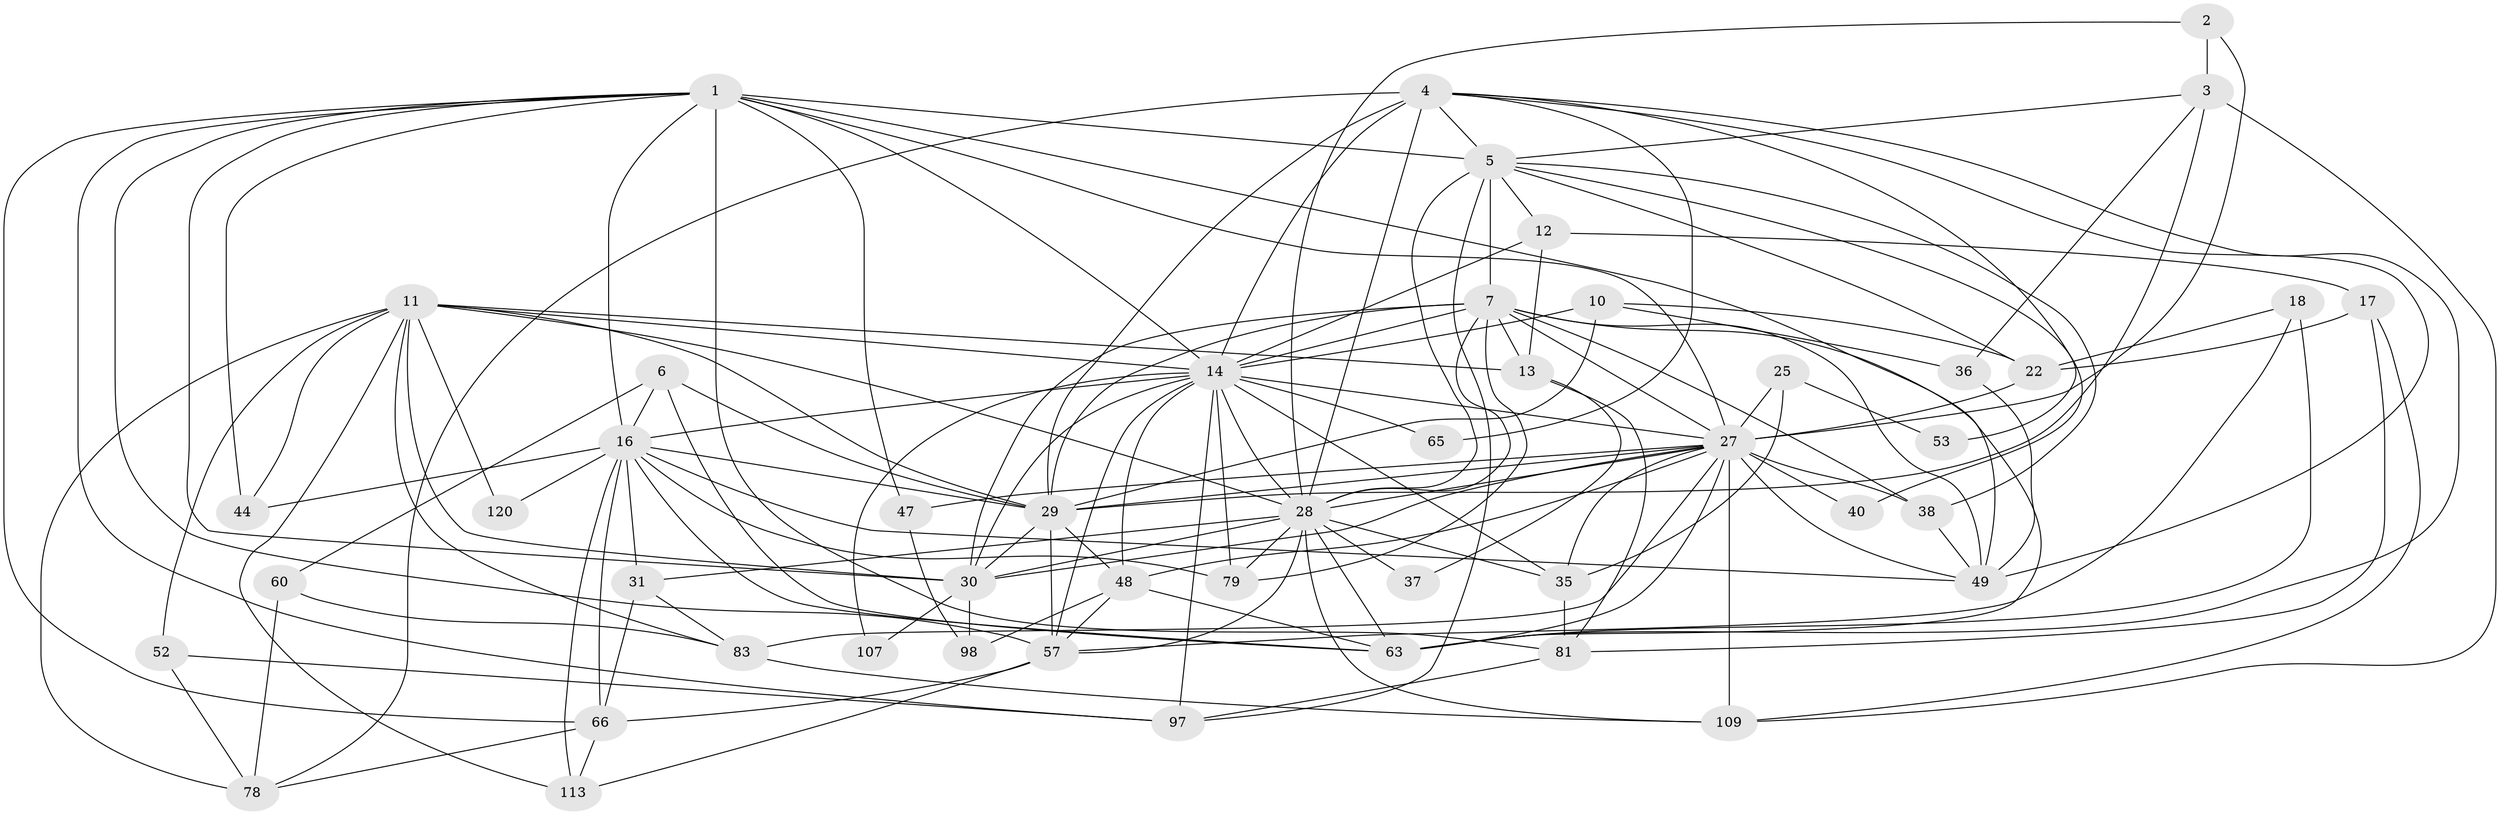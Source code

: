 // original degree distribution, {5: 0.15833333333333333, 3: 0.31666666666666665, 4: 0.275, 6: 0.08333333333333333, 8: 0.008333333333333333, 2: 0.10833333333333334, 7: 0.041666666666666664, 10: 0.008333333333333333}
// Generated by graph-tools (version 1.1) at 2025/18/03/04/25 18:18:55]
// undirected, 48 vertices, 143 edges
graph export_dot {
graph [start="1"]
  node [color=gray90,style=filled];
  1 [super="+9+46+19"];
  2;
  3 [super="+115+8"];
  4 [super="+42+50+15"];
  5 [super="+75+20+21+68"];
  6;
  7 [super="+32+43+62"];
  10 [super="+56"];
  11 [super="+26+24"];
  12 [super="+34"];
  13 [super="+45"];
  14 [super="+82+58"];
  16 [super="+111+23+87"];
  17 [super="+55"];
  18;
  22 [super="+94"];
  25;
  27 [super="+64+51"];
  28 [super="+61+69"];
  29 [super="+33"];
  30 [super="+67+41"];
  31 [super="+93"];
  35 [super="+100+39"];
  36 [super="+91"];
  37;
  38 [super="+59"];
  40 [super="+76"];
  44 [super="+112"];
  47 [super="+96"];
  48 [super="+102"];
  49 [super="+84"];
  52;
  53;
  57 [super="+104+74"];
  60 [super="+103"];
  63 [super="+89+114"];
  65;
  66;
  78 [super="+116"];
  79;
  81;
  83 [super="+119+105"];
  97;
  98;
  107;
  109 [super="+117"];
  113;
  120;
  1 -- 81;
  1 -- 66;
  1 -- 5;
  1 -- 57;
  1 -- 44;
  1 -- 49;
  1 -- 16;
  1 -- 97;
  1 -- 47;
  1 -- 14;
  1 -- 30;
  1 -- 27 [weight=2];
  2 -- 3;
  2 -- 28;
  2 -- 27;
  3 -- 29 [weight=2];
  3 -- 36;
  3 -- 109;
  3 -- 5;
  4 -- 65 [weight=2];
  4 -- 53;
  4 -- 78;
  4 -- 14 [weight=3];
  4 -- 28;
  4 -- 5;
  4 -- 49;
  4 -- 29;
  4 -- 63;
  5 -- 97;
  5 -- 28 [weight=2];
  5 -- 22;
  5 -- 7;
  5 -- 40;
  5 -- 12;
  5 -- 38;
  6 -- 16;
  6 -- 60;
  6 -- 63;
  6 -- 29;
  7 -- 79;
  7 -- 63 [weight=2];
  7 -- 49;
  7 -- 30;
  7 -- 38;
  7 -- 13;
  7 -- 14;
  7 -- 28;
  7 -- 29;
  7 -- 27;
  10 -- 29 [weight=2];
  10 -- 36;
  10 -- 22;
  10 -- 14;
  11 -- 113;
  11 -- 83;
  11 -- 29;
  11 -- 52;
  11 -- 120;
  11 -- 78;
  11 -- 44;
  11 -- 13;
  11 -- 28;
  11 -- 14;
  11 -- 30;
  12 -- 17;
  12 -- 14;
  12 -- 13;
  13 -- 37;
  13 -- 81;
  14 -- 65;
  14 -- 97;
  14 -- 35;
  14 -- 107;
  14 -- 79;
  14 -- 48;
  14 -- 16;
  14 -- 57;
  14 -- 28;
  14 -- 30;
  14 -- 27 [weight=4];
  16 -- 49;
  16 -- 120;
  16 -- 44;
  16 -- 113;
  16 -- 66;
  16 -- 79;
  16 -- 63 [weight=2];
  16 -- 31;
  16 -- 29;
  17 -- 81;
  17 -- 109;
  17 -- 22;
  18 -- 57;
  18 -- 63;
  18 -- 22;
  22 -- 27;
  25 -- 35;
  25 -- 53;
  25 -- 27;
  27 -- 109 [weight=3];
  27 -- 40 [weight=3];
  27 -- 38 [weight=2];
  27 -- 47 [weight=2];
  27 -- 48;
  27 -- 83 [weight=2];
  27 -- 35 [weight=2];
  27 -- 49;
  27 -- 28;
  27 -- 29;
  27 -- 30;
  27 -- 63;
  28 -- 35;
  28 -- 109;
  28 -- 79;
  28 -- 37;
  28 -- 63;
  28 -- 31;
  28 -- 57;
  28 -- 30;
  29 -- 30;
  29 -- 48;
  29 -- 57;
  30 -- 98 [weight=2];
  30 -- 107;
  31 -- 66;
  31 -- 83;
  35 -- 81;
  36 -- 49;
  38 -- 49;
  47 -- 98;
  48 -- 63;
  48 -- 98;
  48 -- 57;
  52 -- 97;
  52 -- 78;
  57 -- 66;
  57 -- 113;
  60 -- 78 [weight=2];
  60 -- 83;
  66 -- 113;
  66 -- 78;
  81 -- 97;
  83 -- 109;
}
